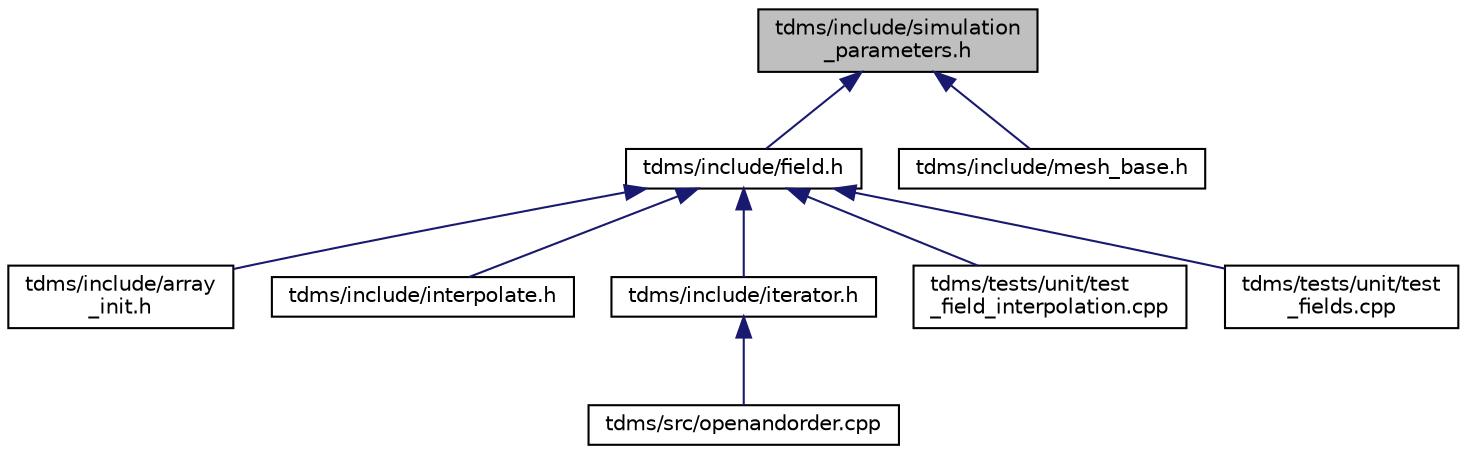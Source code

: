 digraph "tdms/include/simulation_parameters.h"
{
 // LATEX_PDF_SIZE
  edge [fontname="Helvetica",fontsize="10",labelfontname="Helvetica",labelfontsize="10"];
  node [fontname="Helvetica",fontsize="10",shape=record];
  Node1 [label="tdms/include/simulation\l_parameters.h",height=0.2,width=0.4,color="black", fillcolor="grey75", style="filled", fontcolor="black",tooltip="Classes collecting parameters for the simulation."];
  Node1 -> Node2 [dir="back",color="midnightblue",fontsize="10",style="solid",fontname="Helvetica"];
  Node2 [label="tdms/include/field.h",height=0.2,width=0.4,color="black", fillcolor="white", style="filled",URL="$field_8h.html",tooltip="Classes for the electric and magnetic (split) fields on a grid."];
  Node2 -> Node3 [dir="back",color="midnightblue",fontsize="10",style="solid",fontname="Helvetica"];
  Node3 [label="tdms/include/array\l_init.h",height=0.2,width=0.4,color="black", fillcolor="white", style="filled",URL="$array__init_8h.html",tooltip="A collection of functions for array initialisation given MATLAB pointers."];
  Node2 -> Node4 [dir="back",color="midnightblue",fontsize="10",style="solid",fontname="Helvetica"];
  Node4 [label="tdms/include/interpolate.h",height=0.2,width=0.4,color="black", fillcolor="white", style="filled",URL="$interpolate_8h.html",tooltip="Interpolation of field values within FDTD grid."];
  Node2 -> Node5 [dir="back",color="midnightblue",fontsize="10",style="solid",fontname="Helvetica"];
  Node5 [label="tdms/include/iterator.h",height=0.2,width=0.4,color="black", fillcolor="white", style="filled",URL="$iterator_8h.html",tooltip="The main time propogation algorithm."];
  Node5 -> Node6 [dir="back",color="midnightblue",fontsize="10",style="solid",fontname="Helvetica"];
  Node6 [label="tdms/src/openandorder.cpp",height=0.2,width=0.4,color="black", fillcolor="white", style="filled",URL="$openandorder_8cpp.html",tooltip="Launch and file IO."];
  Node2 -> Node7 [dir="back",color="midnightblue",fontsize="10",style="solid",fontname="Helvetica"];
  Node7 [label="tdms/tests/unit/test\l_field_interpolation.cpp",height=0.2,width=0.4,color="black", fillcolor="white", style="filled",URL="$test__field__interpolation_8cpp.html",tooltip="Tests interpolation of E- and H-fields and compares the errors against MATLAB benchmarks."];
  Node2 -> Node8 [dir="back",color="midnightblue",fontsize="10",style="solid",fontname="Helvetica"];
  Node8 [label="tdms/tests/unit/test\l_fields.cpp",height=0.2,width=0.4,color="black", fillcolor="white", style="filled",URL="$test__fields_8cpp.html",tooltip="Test of the Field class and subclasses."];
  Node1 -> Node9 [dir="back",color="midnightblue",fontsize="10",style="solid",fontname="Helvetica"];
  Node9 [label="tdms/include/mesh_base.h",height=0.2,width=0.4,color="black", fillcolor="white", style="filled",URL="$mesh__base_8h.html",tooltip="Generation of orientated mesh."];
}
